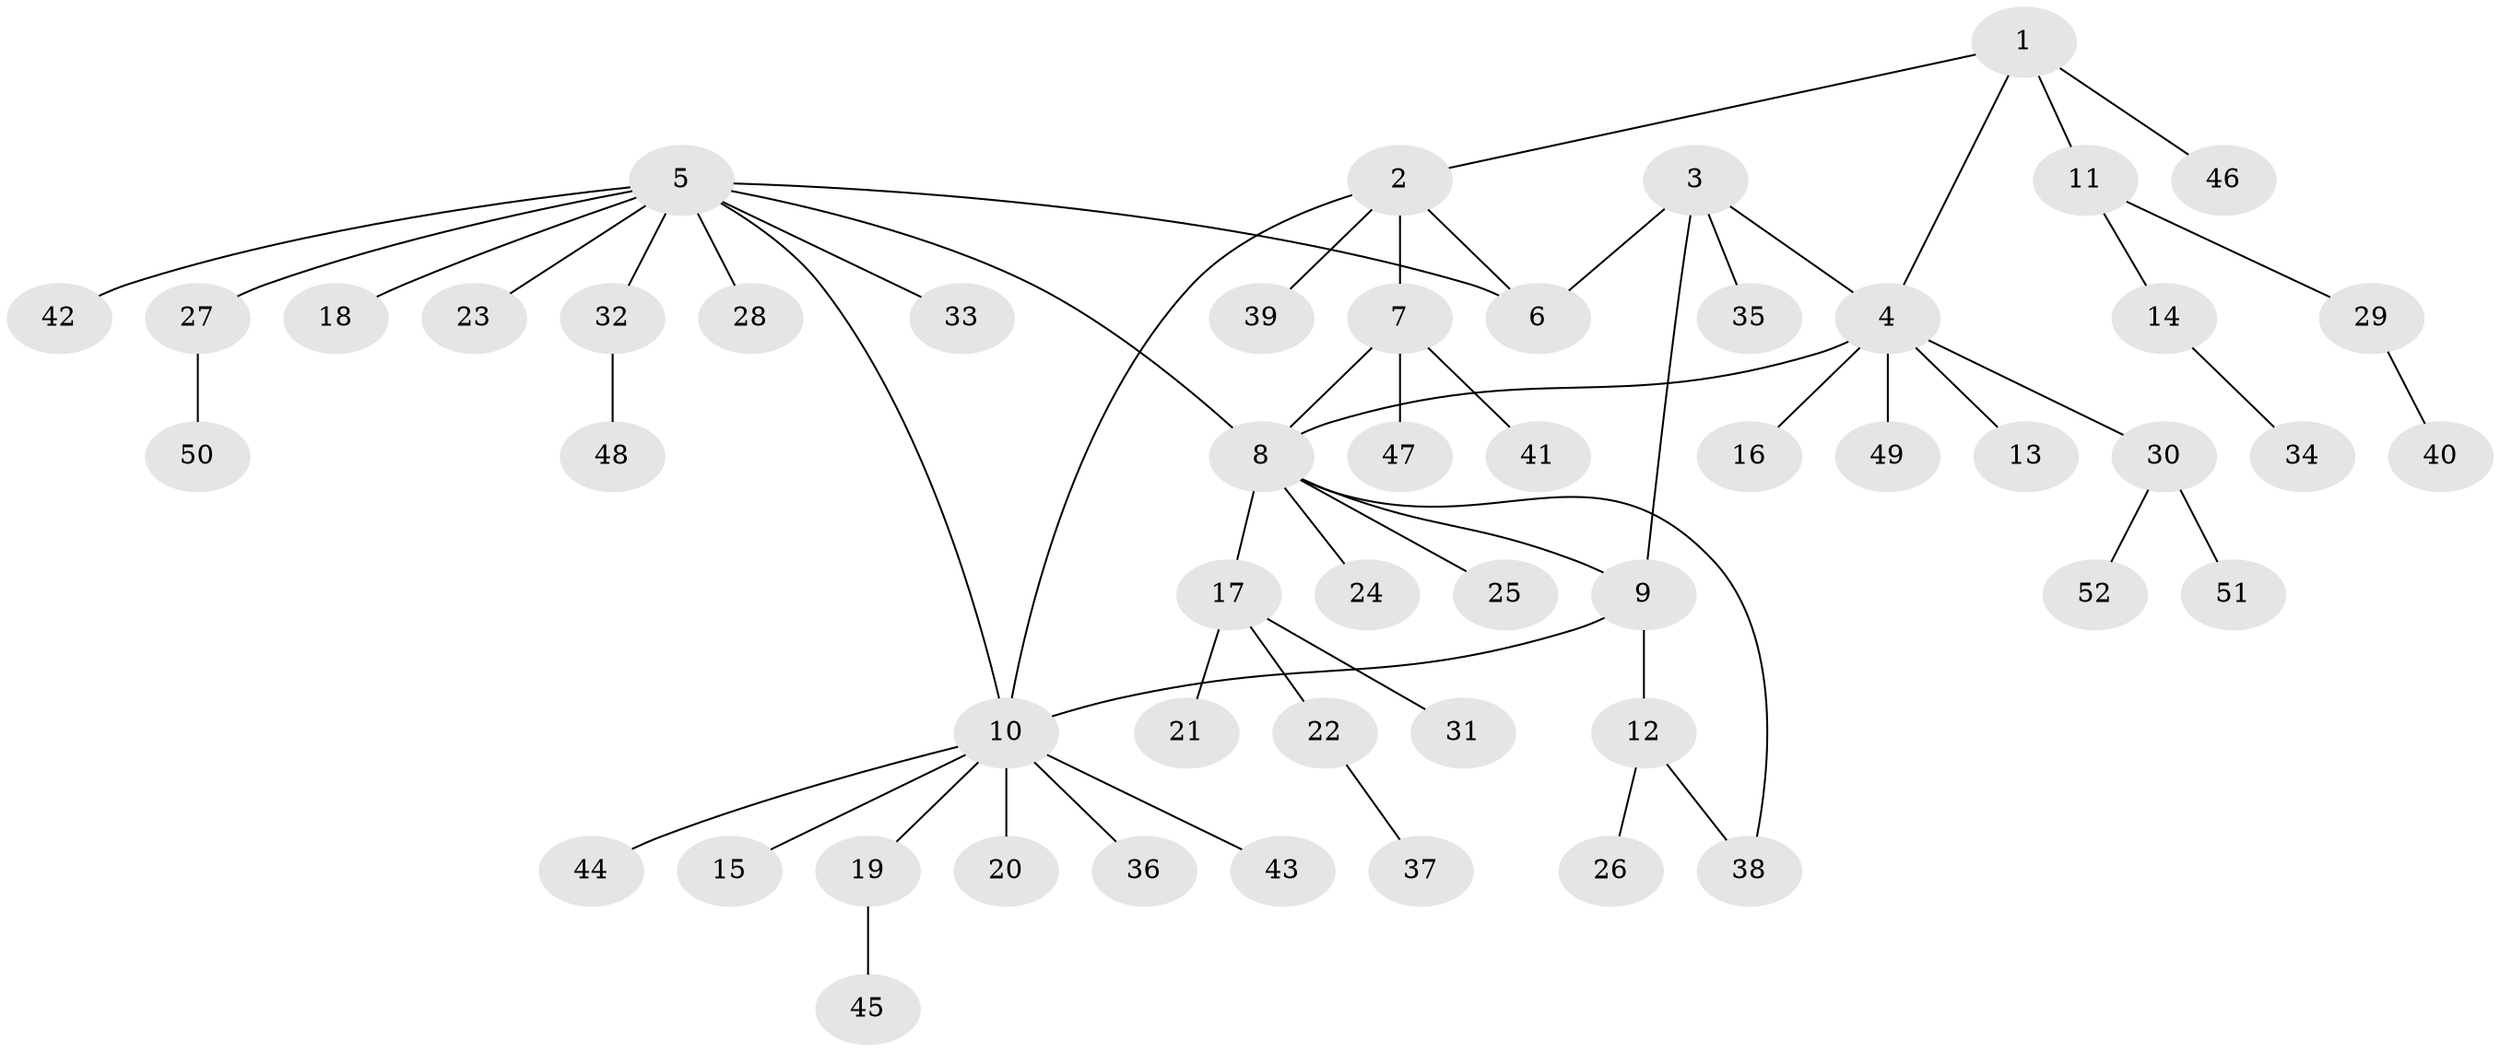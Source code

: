 // coarse degree distribution, {9: 0.05555555555555555, 4: 0.05555555555555555, 3: 0.1388888888888889, 7: 0.027777777777777776, 8: 0.027777777777777776, 2: 0.08333333333333333, 1: 0.6111111111111112}
// Generated by graph-tools (version 1.1) at 2025/24/03/03/25 07:24:09]
// undirected, 52 vertices, 58 edges
graph export_dot {
graph [start="1"]
  node [color=gray90,style=filled];
  1;
  2;
  3;
  4;
  5;
  6;
  7;
  8;
  9;
  10;
  11;
  12;
  13;
  14;
  15;
  16;
  17;
  18;
  19;
  20;
  21;
  22;
  23;
  24;
  25;
  26;
  27;
  28;
  29;
  30;
  31;
  32;
  33;
  34;
  35;
  36;
  37;
  38;
  39;
  40;
  41;
  42;
  43;
  44;
  45;
  46;
  47;
  48;
  49;
  50;
  51;
  52;
  1 -- 2;
  1 -- 4;
  1 -- 11;
  1 -- 46;
  2 -- 6;
  2 -- 7;
  2 -- 10;
  2 -- 39;
  3 -- 4;
  3 -- 6;
  3 -- 9;
  3 -- 35;
  4 -- 8;
  4 -- 13;
  4 -- 16;
  4 -- 30;
  4 -- 49;
  5 -- 6;
  5 -- 8;
  5 -- 10;
  5 -- 18;
  5 -- 23;
  5 -- 27;
  5 -- 28;
  5 -- 32;
  5 -- 33;
  5 -- 42;
  7 -- 8;
  7 -- 41;
  7 -- 47;
  8 -- 9;
  8 -- 17;
  8 -- 24;
  8 -- 25;
  8 -- 38;
  9 -- 10;
  9 -- 12;
  10 -- 15;
  10 -- 19;
  10 -- 20;
  10 -- 36;
  10 -- 43;
  10 -- 44;
  11 -- 14;
  11 -- 29;
  12 -- 26;
  12 -- 38;
  14 -- 34;
  17 -- 21;
  17 -- 22;
  17 -- 31;
  19 -- 45;
  22 -- 37;
  27 -- 50;
  29 -- 40;
  30 -- 51;
  30 -- 52;
  32 -- 48;
}
